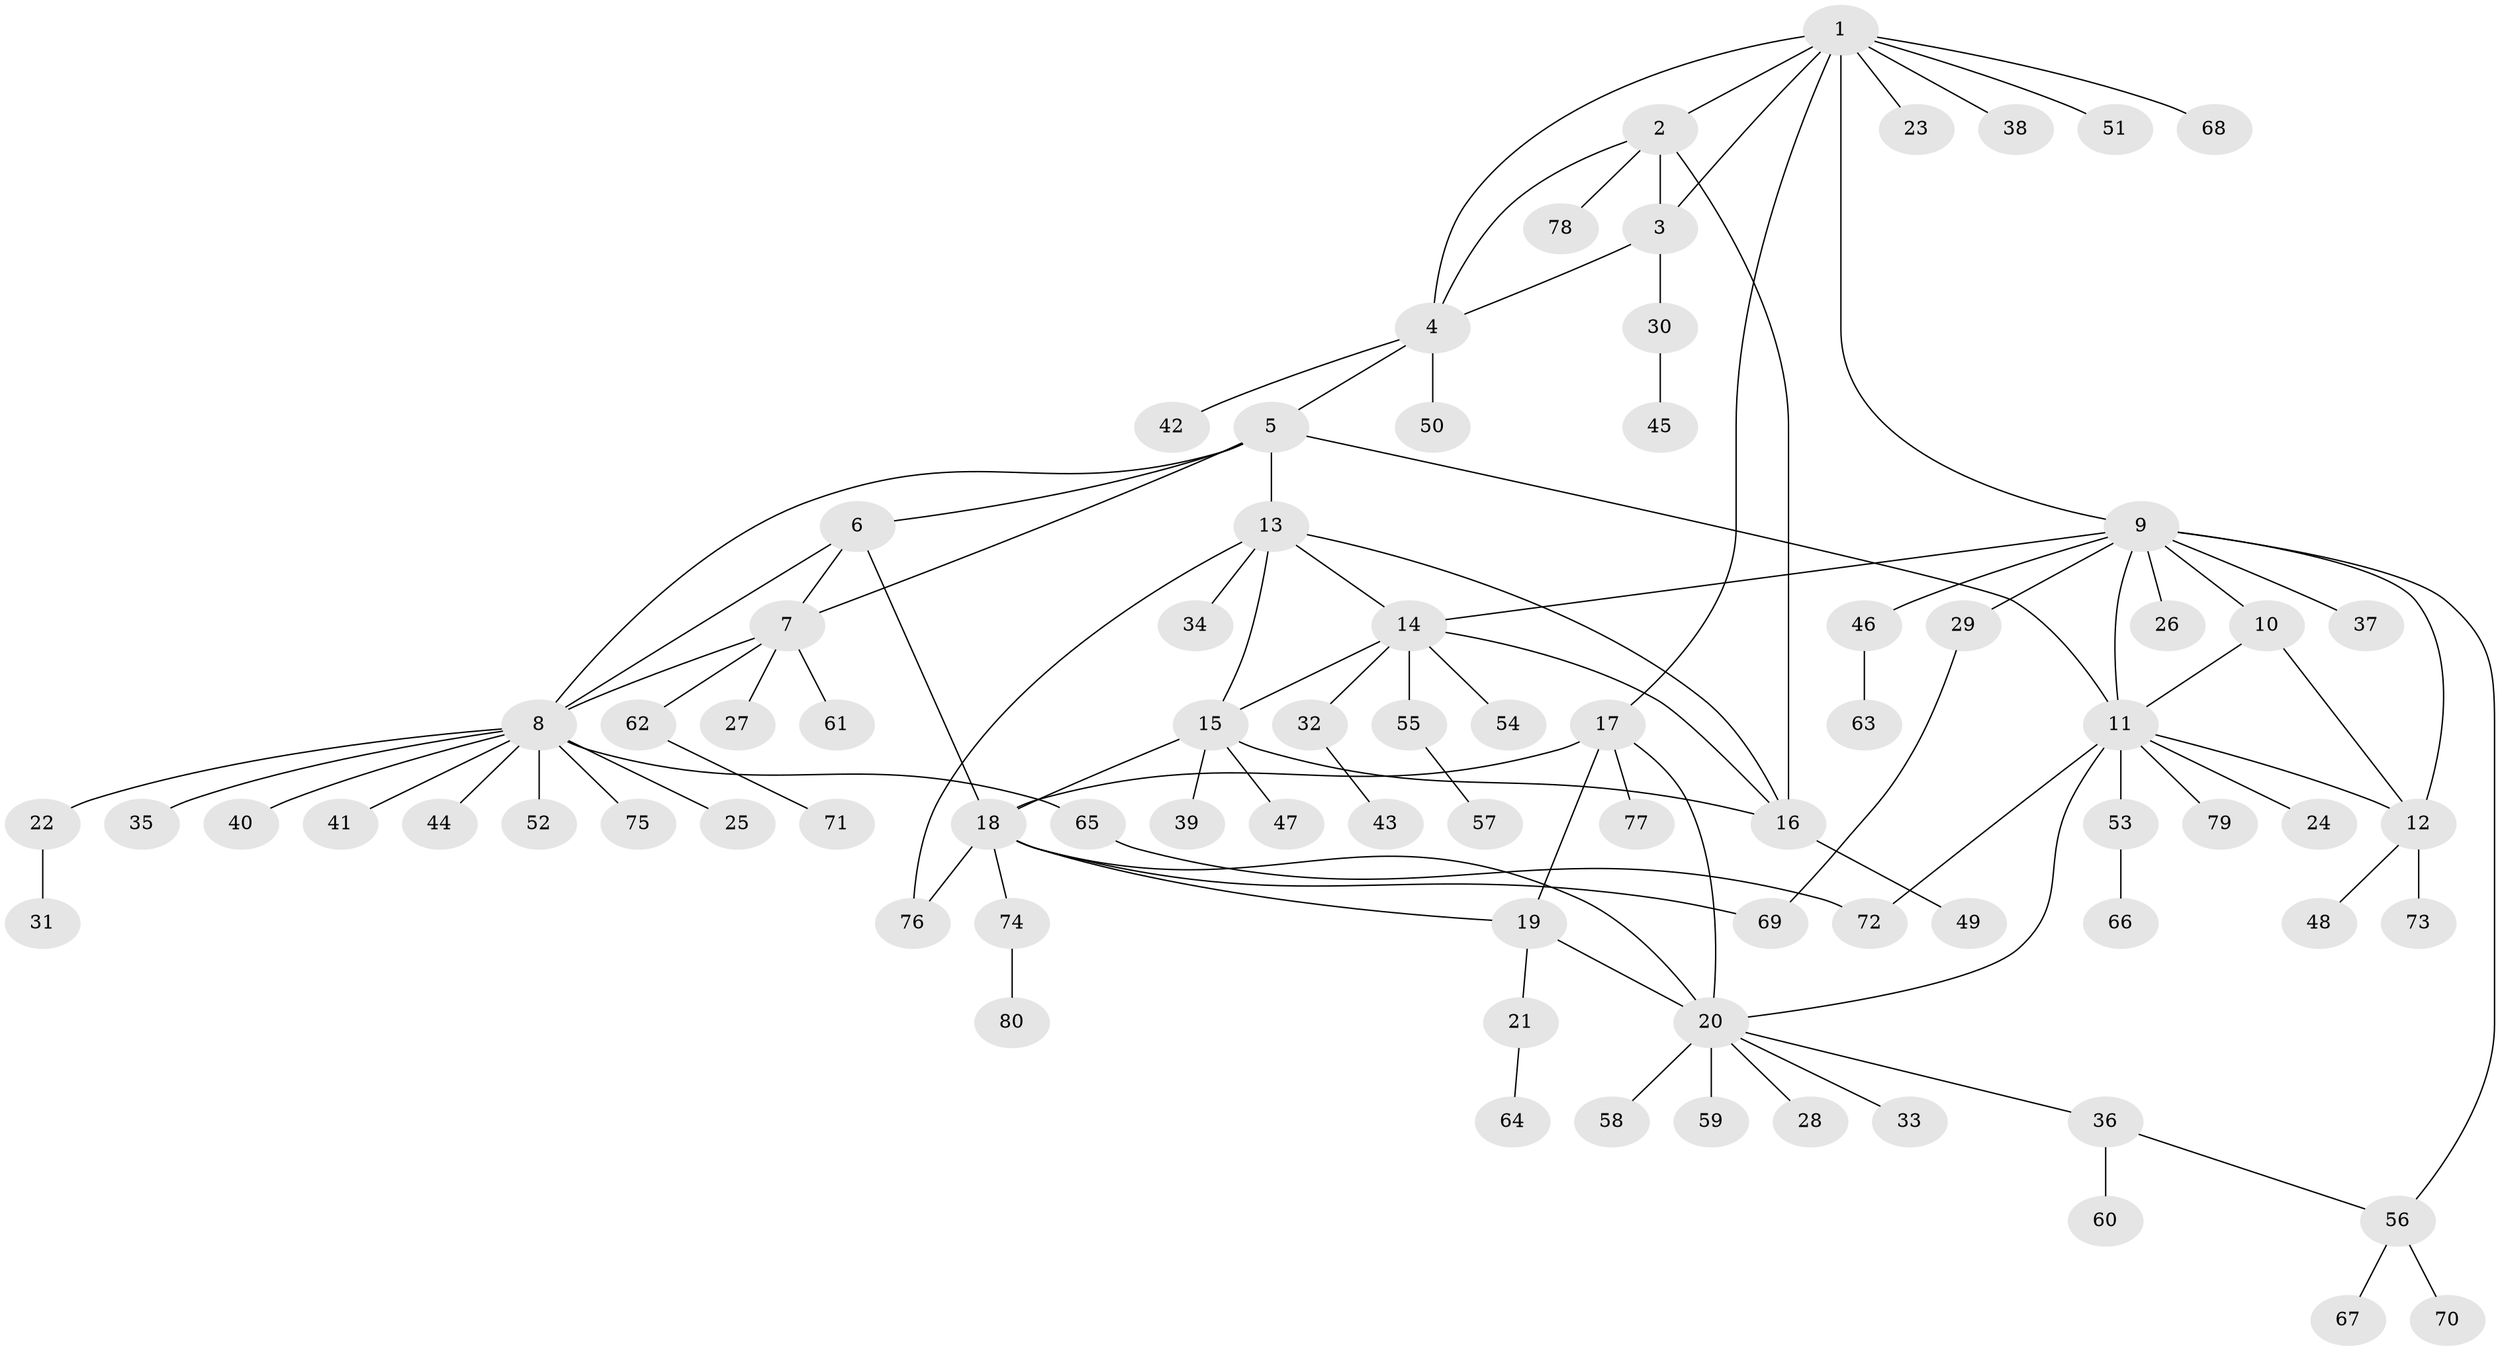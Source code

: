 // Generated by graph-tools (version 1.1) at 2025/37/03/09/25 02:37:29]
// undirected, 80 vertices, 104 edges
graph export_dot {
graph [start="1"]
  node [color=gray90,style=filled];
  1;
  2;
  3;
  4;
  5;
  6;
  7;
  8;
  9;
  10;
  11;
  12;
  13;
  14;
  15;
  16;
  17;
  18;
  19;
  20;
  21;
  22;
  23;
  24;
  25;
  26;
  27;
  28;
  29;
  30;
  31;
  32;
  33;
  34;
  35;
  36;
  37;
  38;
  39;
  40;
  41;
  42;
  43;
  44;
  45;
  46;
  47;
  48;
  49;
  50;
  51;
  52;
  53;
  54;
  55;
  56;
  57;
  58;
  59;
  60;
  61;
  62;
  63;
  64;
  65;
  66;
  67;
  68;
  69;
  70;
  71;
  72;
  73;
  74;
  75;
  76;
  77;
  78;
  79;
  80;
  1 -- 2;
  1 -- 3;
  1 -- 4;
  1 -- 9;
  1 -- 17;
  1 -- 23;
  1 -- 38;
  1 -- 51;
  1 -- 68;
  2 -- 3;
  2 -- 4;
  2 -- 16;
  2 -- 78;
  3 -- 4;
  3 -- 30;
  4 -- 5;
  4 -- 42;
  4 -- 50;
  5 -- 6;
  5 -- 7;
  5 -- 8;
  5 -- 11;
  5 -- 13;
  6 -- 7;
  6 -- 8;
  6 -- 18;
  7 -- 8;
  7 -- 27;
  7 -- 61;
  7 -- 62;
  8 -- 22;
  8 -- 25;
  8 -- 35;
  8 -- 40;
  8 -- 41;
  8 -- 44;
  8 -- 52;
  8 -- 65;
  8 -- 75;
  9 -- 10;
  9 -- 11;
  9 -- 12;
  9 -- 14;
  9 -- 26;
  9 -- 29;
  9 -- 37;
  9 -- 46;
  9 -- 56;
  10 -- 11;
  10 -- 12;
  11 -- 12;
  11 -- 20;
  11 -- 24;
  11 -- 53;
  11 -- 72;
  11 -- 79;
  12 -- 48;
  12 -- 73;
  13 -- 14;
  13 -- 15;
  13 -- 16;
  13 -- 34;
  13 -- 76;
  14 -- 15;
  14 -- 16;
  14 -- 32;
  14 -- 54;
  14 -- 55;
  15 -- 16;
  15 -- 18;
  15 -- 39;
  15 -- 47;
  16 -- 49;
  17 -- 18;
  17 -- 19;
  17 -- 20;
  17 -- 77;
  18 -- 19;
  18 -- 20;
  18 -- 69;
  18 -- 74;
  18 -- 76;
  19 -- 20;
  19 -- 21;
  20 -- 28;
  20 -- 33;
  20 -- 36;
  20 -- 58;
  20 -- 59;
  21 -- 64;
  22 -- 31;
  29 -- 69;
  30 -- 45;
  32 -- 43;
  36 -- 56;
  36 -- 60;
  46 -- 63;
  53 -- 66;
  55 -- 57;
  56 -- 67;
  56 -- 70;
  62 -- 71;
  65 -- 72;
  74 -- 80;
}
